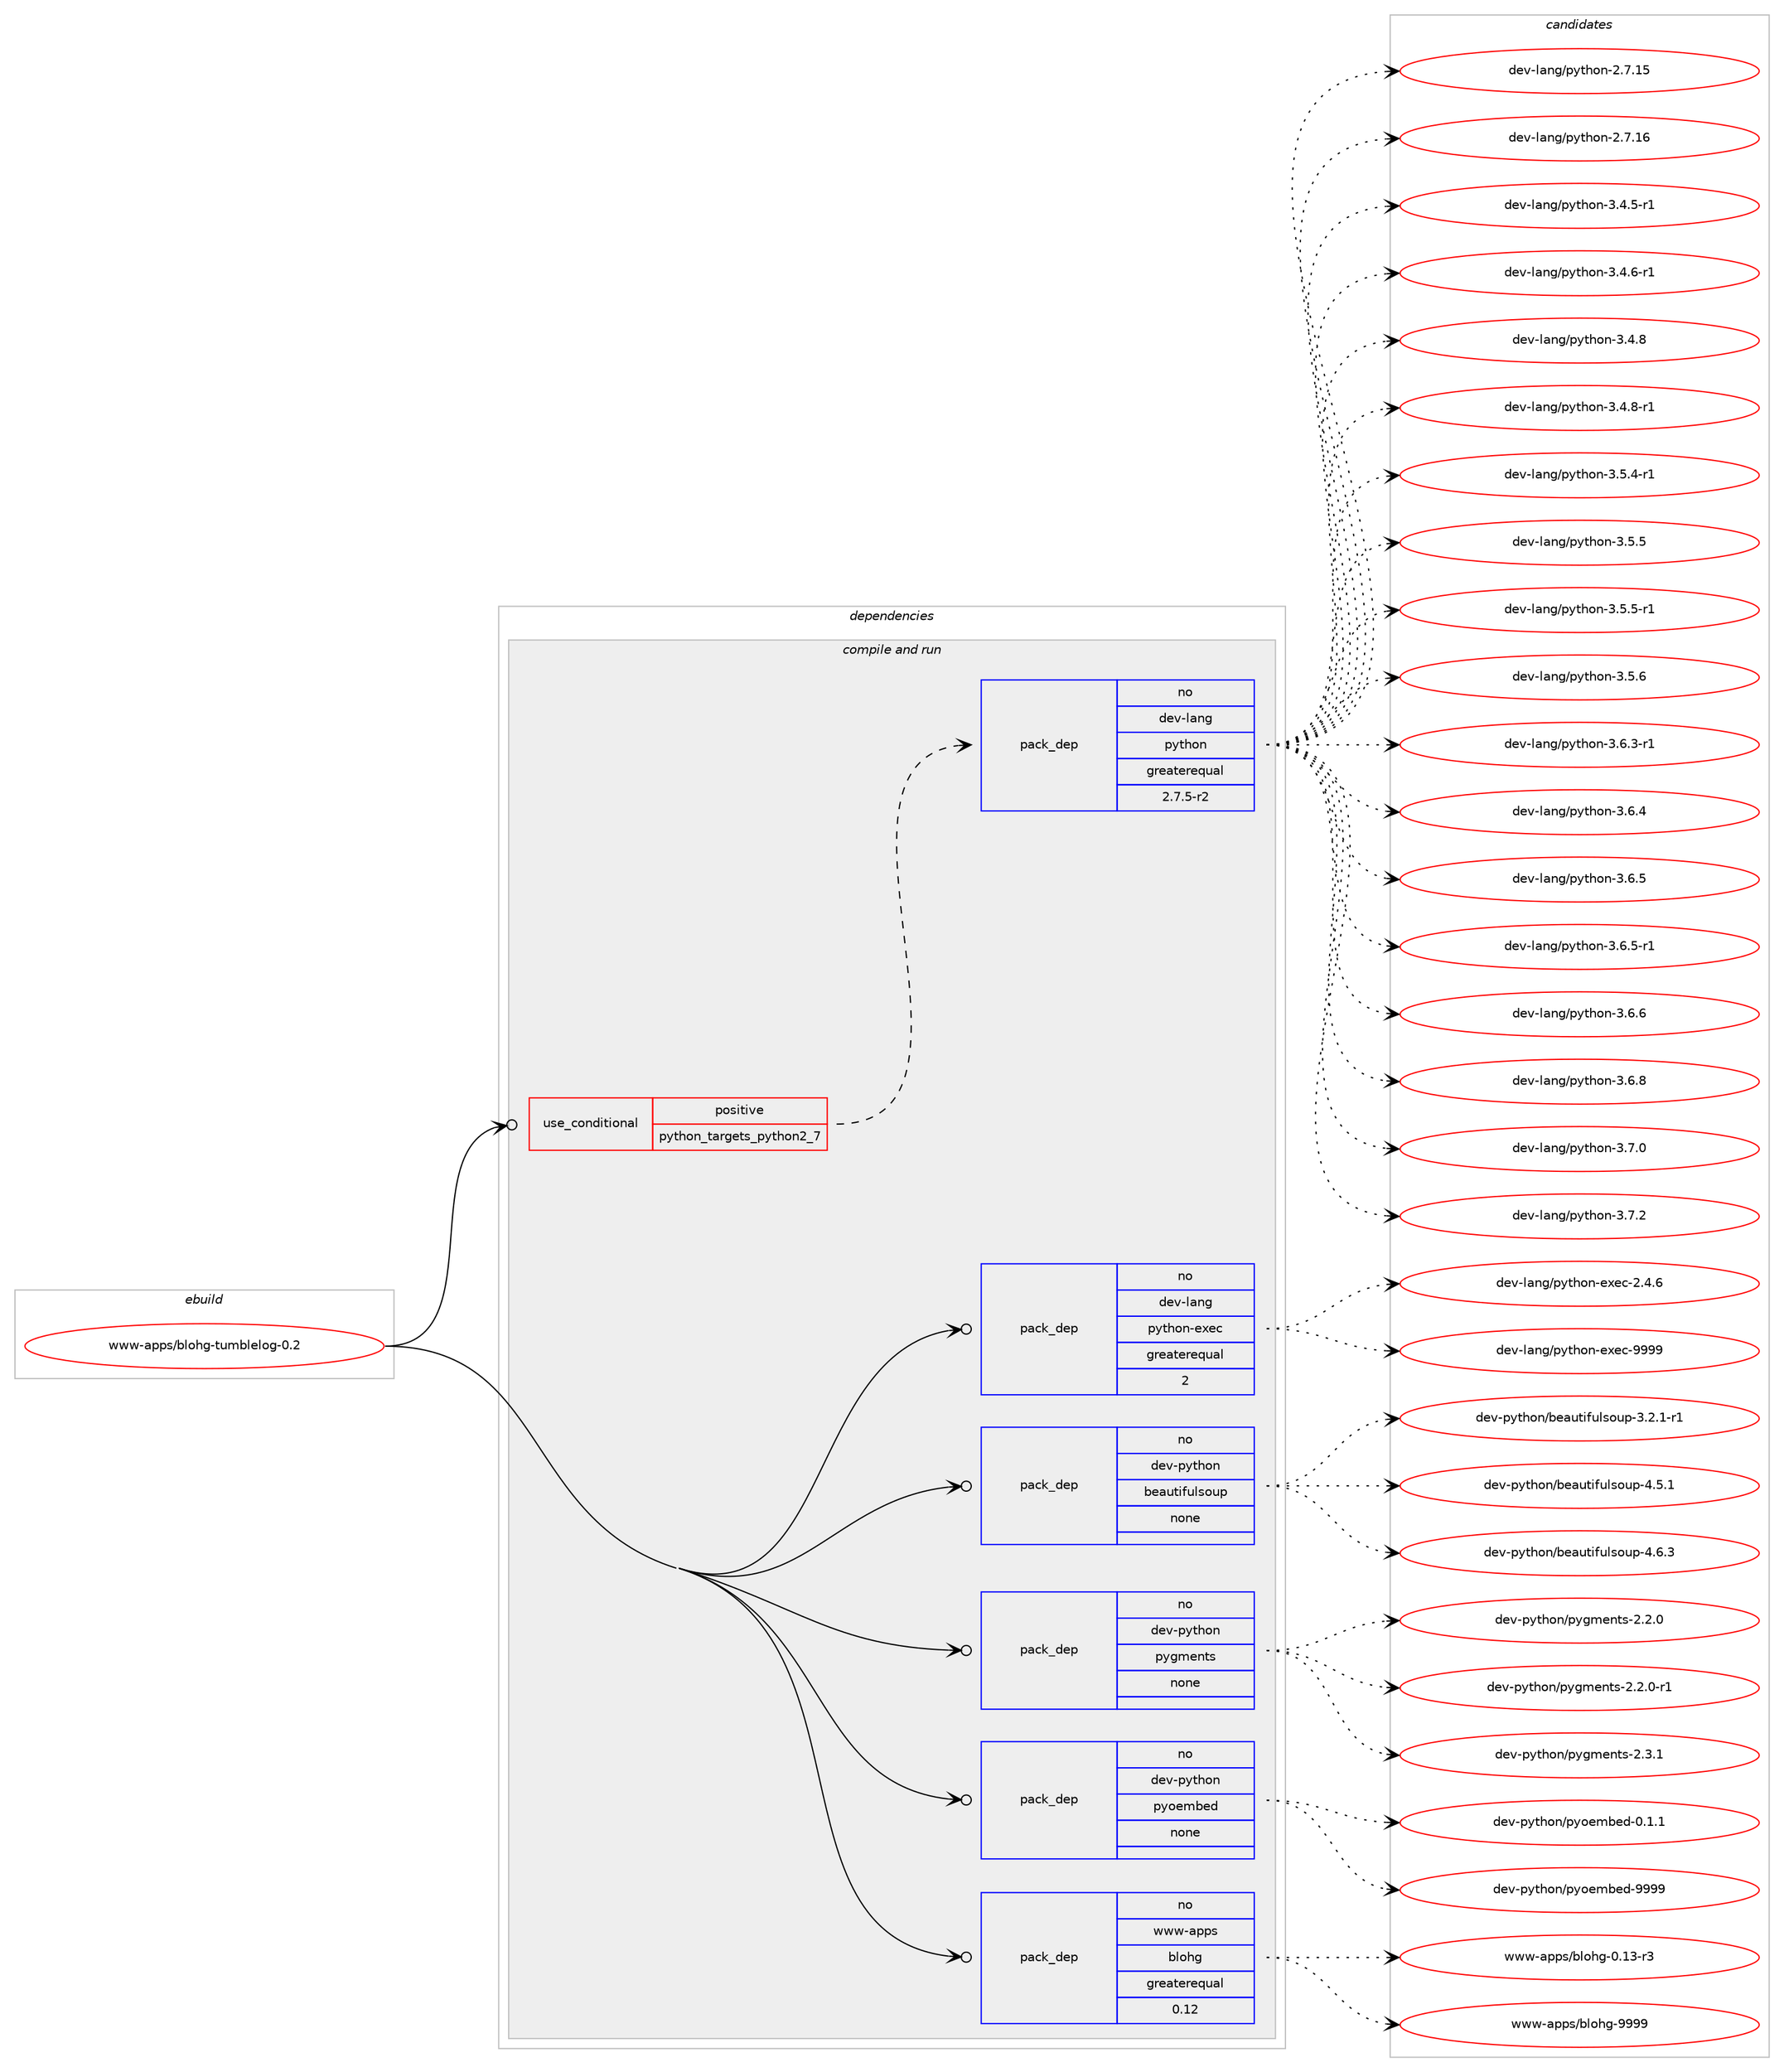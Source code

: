digraph prolog {

# *************
# Graph options
# *************

newrank=true;
concentrate=true;
compound=true;
graph [rankdir=LR,fontname=Helvetica,fontsize=10,ranksep=1.5];#, ranksep=2.5, nodesep=0.2];
edge  [arrowhead=vee];
node  [fontname=Helvetica,fontsize=10];

# **********
# The ebuild
# **********

subgraph cluster_leftcol {
color=gray;
rank=same;
label=<<i>ebuild</i>>;
id [label="www-apps/blohg-tumblelog-0.2", color=red, width=4, href="../www-apps/blohg-tumblelog-0.2.svg"];
}

# ****************
# The dependencies
# ****************

subgraph cluster_midcol {
color=gray;
label=<<i>dependencies</i>>;
subgraph cluster_compile {
fillcolor="#eeeeee";
style=filled;
label=<<i>compile</i>>;
}
subgraph cluster_compileandrun {
fillcolor="#eeeeee";
style=filled;
label=<<i>compile and run</i>>;
subgraph cond462940 {
dependency1743965 [label=<<TABLE BORDER="0" CELLBORDER="1" CELLSPACING="0" CELLPADDING="4"><TR><TD ROWSPAN="3" CELLPADDING="10">use_conditional</TD></TR><TR><TD>positive</TD></TR><TR><TD>python_targets_python2_7</TD></TR></TABLE>>, shape=none, color=red];
subgraph pack1251890 {
dependency1743966 [label=<<TABLE BORDER="0" CELLBORDER="1" CELLSPACING="0" CELLPADDING="4" WIDTH="220"><TR><TD ROWSPAN="6" CELLPADDING="30">pack_dep</TD></TR><TR><TD WIDTH="110">no</TD></TR><TR><TD>dev-lang</TD></TR><TR><TD>python</TD></TR><TR><TD>greaterequal</TD></TR><TR><TD>2.7.5-r2</TD></TR></TABLE>>, shape=none, color=blue];
}
dependency1743965:e -> dependency1743966:w [weight=20,style="dashed",arrowhead="vee"];
}
id:e -> dependency1743965:w [weight=20,style="solid",arrowhead="odotvee"];
subgraph pack1251891 {
dependency1743967 [label=<<TABLE BORDER="0" CELLBORDER="1" CELLSPACING="0" CELLPADDING="4" WIDTH="220"><TR><TD ROWSPAN="6" CELLPADDING="30">pack_dep</TD></TR><TR><TD WIDTH="110">no</TD></TR><TR><TD>dev-lang</TD></TR><TR><TD>python-exec</TD></TR><TR><TD>greaterequal</TD></TR><TR><TD>2</TD></TR></TABLE>>, shape=none, color=blue];
}
id:e -> dependency1743967:w [weight=20,style="solid",arrowhead="odotvee"];
subgraph pack1251892 {
dependency1743968 [label=<<TABLE BORDER="0" CELLBORDER="1" CELLSPACING="0" CELLPADDING="4" WIDTH="220"><TR><TD ROWSPAN="6" CELLPADDING="30">pack_dep</TD></TR><TR><TD WIDTH="110">no</TD></TR><TR><TD>dev-python</TD></TR><TR><TD>beautifulsoup</TD></TR><TR><TD>none</TD></TR><TR><TD></TD></TR></TABLE>>, shape=none, color=blue];
}
id:e -> dependency1743968:w [weight=20,style="solid",arrowhead="odotvee"];
subgraph pack1251893 {
dependency1743969 [label=<<TABLE BORDER="0" CELLBORDER="1" CELLSPACING="0" CELLPADDING="4" WIDTH="220"><TR><TD ROWSPAN="6" CELLPADDING="30">pack_dep</TD></TR><TR><TD WIDTH="110">no</TD></TR><TR><TD>dev-python</TD></TR><TR><TD>pygments</TD></TR><TR><TD>none</TD></TR><TR><TD></TD></TR></TABLE>>, shape=none, color=blue];
}
id:e -> dependency1743969:w [weight=20,style="solid",arrowhead="odotvee"];
subgraph pack1251894 {
dependency1743970 [label=<<TABLE BORDER="0" CELLBORDER="1" CELLSPACING="0" CELLPADDING="4" WIDTH="220"><TR><TD ROWSPAN="6" CELLPADDING="30">pack_dep</TD></TR><TR><TD WIDTH="110">no</TD></TR><TR><TD>dev-python</TD></TR><TR><TD>pyoembed</TD></TR><TR><TD>none</TD></TR><TR><TD></TD></TR></TABLE>>, shape=none, color=blue];
}
id:e -> dependency1743970:w [weight=20,style="solid",arrowhead="odotvee"];
subgraph pack1251895 {
dependency1743971 [label=<<TABLE BORDER="0" CELLBORDER="1" CELLSPACING="0" CELLPADDING="4" WIDTH="220"><TR><TD ROWSPAN="6" CELLPADDING="30">pack_dep</TD></TR><TR><TD WIDTH="110">no</TD></TR><TR><TD>www-apps</TD></TR><TR><TD>blohg</TD></TR><TR><TD>greaterequal</TD></TR><TR><TD>0.12</TD></TR></TABLE>>, shape=none, color=blue];
}
id:e -> dependency1743971:w [weight=20,style="solid",arrowhead="odotvee"];
}
subgraph cluster_run {
fillcolor="#eeeeee";
style=filled;
label=<<i>run</i>>;
}
}

# **************
# The candidates
# **************

subgraph cluster_choices {
rank=same;
color=gray;
label=<<i>candidates</i>>;

subgraph choice1251890 {
color=black;
nodesep=1;
choice10010111845108971101034711212111610411111045504655464953 [label="dev-lang/python-2.7.15", color=red, width=4,href="../dev-lang/python-2.7.15.svg"];
choice10010111845108971101034711212111610411111045504655464954 [label="dev-lang/python-2.7.16", color=red, width=4,href="../dev-lang/python-2.7.16.svg"];
choice1001011184510897110103471121211161041111104551465246534511449 [label="dev-lang/python-3.4.5-r1", color=red, width=4,href="../dev-lang/python-3.4.5-r1.svg"];
choice1001011184510897110103471121211161041111104551465246544511449 [label="dev-lang/python-3.4.6-r1", color=red, width=4,href="../dev-lang/python-3.4.6-r1.svg"];
choice100101118451089711010347112121116104111110455146524656 [label="dev-lang/python-3.4.8", color=red, width=4,href="../dev-lang/python-3.4.8.svg"];
choice1001011184510897110103471121211161041111104551465246564511449 [label="dev-lang/python-3.4.8-r1", color=red, width=4,href="../dev-lang/python-3.4.8-r1.svg"];
choice1001011184510897110103471121211161041111104551465346524511449 [label="dev-lang/python-3.5.4-r1", color=red, width=4,href="../dev-lang/python-3.5.4-r1.svg"];
choice100101118451089711010347112121116104111110455146534653 [label="dev-lang/python-3.5.5", color=red, width=4,href="../dev-lang/python-3.5.5.svg"];
choice1001011184510897110103471121211161041111104551465346534511449 [label="dev-lang/python-3.5.5-r1", color=red, width=4,href="../dev-lang/python-3.5.5-r1.svg"];
choice100101118451089711010347112121116104111110455146534654 [label="dev-lang/python-3.5.6", color=red, width=4,href="../dev-lang/python-3.5.6.svg"];
choice1001011184510897110103471121211161041111104551465446514511449 [label="dev-lang/python-3.6.3-r1", color=red, width=4,href="../dev-lang/python-3.6.3-r1.svg"];
choice100101118451089711010347112121116104111110455146544652 [label="dev-lang/python-3.6.4", color=red, width=4,href="../dev-lang/python-3.6.4.svg"];
choice100101118451089711010347112121116104111110455146544653 [label="dev-lang/python-3.6.5", color=red, width=4,href="../dev-lang/python-3.6.5.svg"];
choice1001011184510897110103471121211161041111104551465446534511449 [label="dev-lang/python-3.6.5-r1", color=red, width=4,href="../dev-lang/python-3.6.5-r1.svg"];
choice100101118451089711010347112121116104111110455146544654 [label="dev-lang/python-3.6.6", color=red, width=4,href="../dev-lang/python-3.6.6.svg"];
choice100101118451089711010347112121116104111110455146544656 [label="dev-lang/python-3.6.8", color=red, width=4,href="../dev-lang/python-3.6.8.svg"];
choice100101118451089711010347112121116104111110455146554648 [label="dev-lang/python-3.7.0", color=red, width=4,href="../dev-lang/python-3.7.0.svg"];
choice100101118451089711010347112121116104111110455146554650 [label="dev-lang/python-3.7.2", color=red, width=4,href="../dev-lang/python-3.7.2.svg"];
dependency1743966:e -> choice10010111845108971101034711212111610411111045504655464953:w [style=dotted,weight="100"];
dependency1743966:e -> choice10010111845108971101034711212111610411111045504655464954:w [style=dotted,weight="100"];
dependency1743966:e -> choice1001011184510897110103471121211161041111104551465246534511449:w [style=dotted,weight="100"];
dependency1743966:e -> choice1001011184510897110103471121211161041111104551465246544511449:w [style=dotted,weight="100"];
dependency1743966:e -> choice100101118451089711010347112121116104111110455146524656:w [style=dotted,weight="100"];
dependency1743966:e -> choice1001011184510897110103471121211161041111104551465246564511449:w [style=dotted,weight="100"];
dependency1743966:e -> choice1001011184510897110103471121211161041111104551465346524511449:w [style=dotted,weight="100"];
dependency1743966:e -> choice100101118451089711010347112121116104111110455146534653:w [style=dotted,weight="100"];
dependency1743966:e -> choice1001011184510897110103471121211161041111104551465346534511449:w [style=dotted,weight="100"];
dependency1743966:e -> choice100101118451089711010347112121116104111110455146534654:w [style=dotted,weight="100"];
dependency1743966:e -> choice1001011184510897110103471121211161041111104551465446514511449:w [style=dotted,weight="100"];
dependency1743966:e -> choice100101118451089711010347112121116104111110455146544652:w [style=dotted,weight="100"];
dependency1743966:e -> choice100101118451089711010347112121116104111110455146544653:w [style=dotted,weight="100"];
dependency1743966:e -> choice1001011184510897110103471121211161041111104551465446534511449:w [style=dotted,weight="100"];
dependency1743966:e -> choice100101118451089711010347112121116104111110455146544654:w [style=dotted,weight="100"];
dependency1743966:e -> choice100101118451089711010347112121116104111110455146544656:w [style=dotted,weight="100"];
dependency1743966:e -> choice100101118451089711010347112121116104111110455146554648:w [style=dotted,weight="100"];
dependency1743966:e -> choice100101118451089711010347112121116104111110455146554650:w [style=dotted,weight="100"];
}
subgraph choice1251891 {
color=black;
nodesep=1;
choice1001011184510897110103471121211161041111104510112010199455046524654 [label="dev-lang/python-exec-2.4.6", color=red, width=4,href="../dev-lang/python-exec-2.4.6.svg"];
choice10010111845108971101034711212111610411111045101120101994557575757 [label="dev-lang/python-exec-9999", color=red, width=4,href="../dev-lang/python-exec-9999.svg"];
dependency1743967:e -> choice1001011184510897110103471121211161041111104510112010199455046524654:w [style=dotted,weight="100"];
dependency1743967:e -> choice10010111845108971101034711212111610411111045101120101994557575757:w [style=dotted,weight="100"];
}
subgraph choice1251892 {
color=black;
nodesep=1;
choice100101118451121211161041111104798101971171161051021171081151111171124551465046494511449 [label="dev-python/beautifulsoup-3.2.1-r1", color=red, width=4,href="../dev-python/beautifulsoup-3.2.1-r1.svg"];
choice10010111845112121116104111110479810197117116105102117108115111117112455246534649 [label="dev-python/beautifulsoup-4.5.1", color=red, width=4,href="../dev-python/beautifulsoup-4.5.1.svg"];
choice10010111845112121116104111110479810197117116105102117108115111117112455246544651 [label="dev-python/beautifulsoup-4.6.3", color=red, width=4,href="../dev-python/beautifulsoup-4.6.3.svg"];
dependency1743968:e -> choice100101118451121211161041111104798101971171161051021171081151111171124551465046494511449:w [style=dotted,weight="100"];
dependency1743968:e -> choice10010111845112121116104111110479810197117116105102117108115111117112455246534649:w [style=dotted,weight="100"];
dependency1743968:e -> choice10010111845112121116104111110479810197117116105102117108115111117112455246544651:w [style=dotted,weight="100"];
}
subgraph choice1251893 {
color=black;
nodesep=1;
choice1001011184511212111610411111047112121103109101110116115455046504648 [label="dev-python/pygments-2.2.0", color=red, width=4,href="../dev-python/pygments-2.2.0.svg"];
choice10010111845112121116104111110471121211031091011101161154550465046484511449 [label="dev-python/pygments-2.2.0-r1", color=red, width=4,href="../dev-python/pygments-2.2.0-r1.svg"];
choice1001011184511212111610411111047112121103109101110116115455046514649 [label="dev-python/pygments-2.3.1", color=red, width=4,href="../dev-python/pygments-2.3.1.svg"];
dependency1743969:e -> choice1001011184511212111610411111047112121103109101110116115455046504648:w [style=dotted,weight="100"];
dependency1743969:e -> choice10010111845112121116104111110471121211031091011101161154550465046484511449:w [style=dotted,weight="100"];
dependency1743969:e -> choice1001011184511212111610411111047112121103109101110116115455046514649:w [style=dotted,weight="100"];
}
subgraph choice1251894 {
color=black;
nodesep=1;
choice100101118451121211161041111104711212111110110998101100454846494649 [label="dev-python/pyoembed-0.1.1", color=red, width=4,href="../dev-python/pyoembed-0.1.1.svg"];
choice1001011184511212111610411111047112121111101109981011004557575757 [label="dev-python/pyoembed-9999", color=red, width=4,href="../dev-python/pyoembed-9999.svg"];
dependency1743970:e -> choice100101118451121211161041111104711212111110110998101100454846494649:w [style=dotted,weight="100"];
dependency1743970:e -> choice1001011184511212111610411111047112121111101109981011004557575757:w [style=dotted,weight="100"];
}
subgraph choice1251895 {
color=black;
nodesep=1;
choice1191191194597112112115479810811110410345484649514511451 [label="www-apps/blohg-0.13-r3", color=red, width=4,href="../www-apps/blohg-0.13-r3.svg"];
choice119119119459711211211547981081111041034557575757 [label="www-apps/blohg-9999", color=red, width=4,href="../www-apps/blohg-9999.svg"];
dependency1743971:e -> choice1191191194597112112115479810811110410345484649514511451:w [style=dotted,weight="100"];
dependency1743971:e -> choice119119119459711211211547981081111041034557575757:w [style=dotted,weight="100"];
}
}

}

